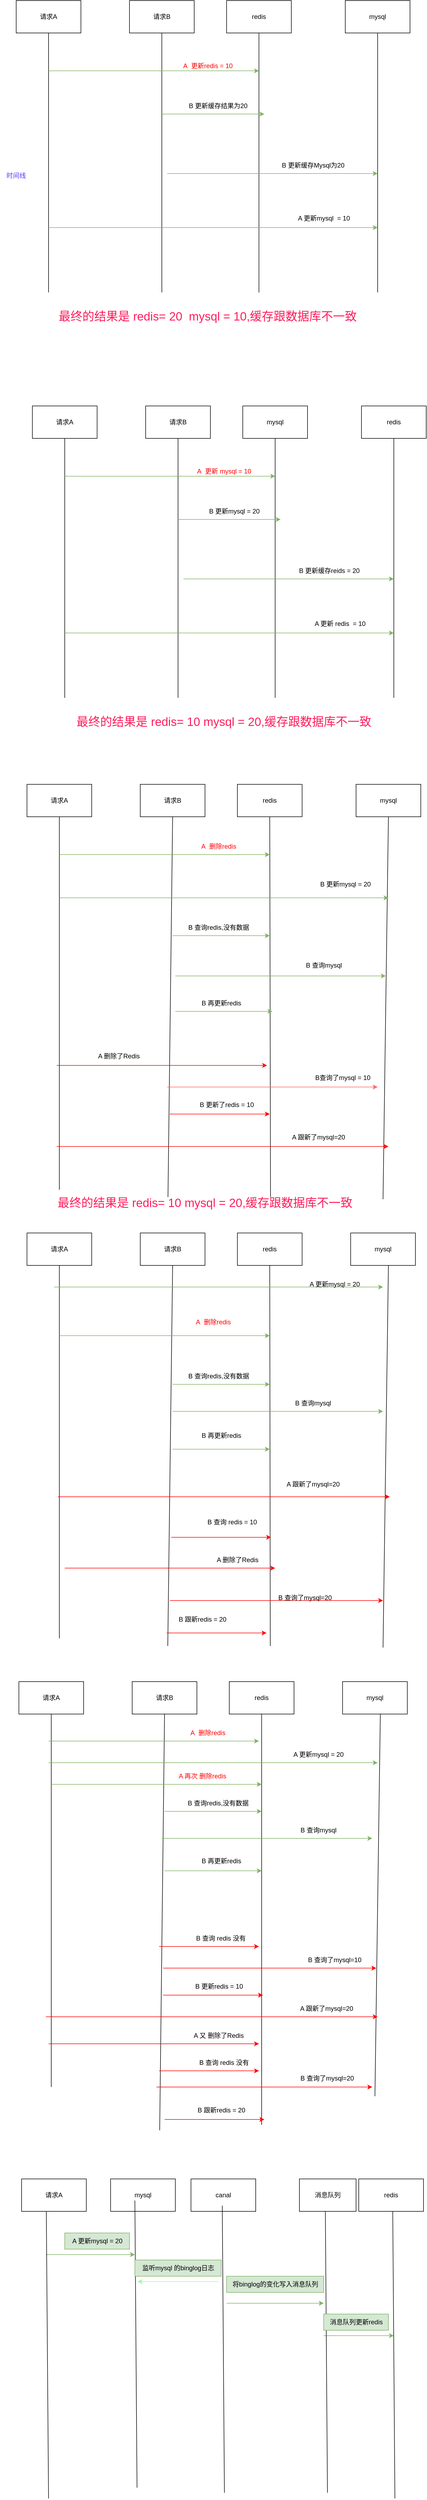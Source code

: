 <mxfile version="26.0.16">
  <diagram name="第 1 页" id="cAeCDcuPgCNeJvF3vo-2">
    <mxGraphModel dx="1018" dy="604" grid="1" gridSize="10" guides="1" tooltips="1" connect="1" arrows="1" fold="1" page="1" pageScale="1" pageWidth="827" pageHeight="1169" math="0" shadow="0">
      <root>
        <mxCell id="0" />
        <mxCell id="1" parent="0" />
        <mxCell id="x8-BClLYdTzJmzPqAORM-2" value="请求A" style="rounded=0;whiteSpace=wrap;html=1;" vertex="1" parent="1">
          <mxGeometry x="40" y="80" width="120" height="60" as="geometry" />
        </mxCell>
        <mxCell id="x8-BClLYdTzJmzPqAORM-3" value="" style="endArrow=none;html=1;rounded=0;entryX=0.5;entryY=1;entryDx=0;entryDy=0;" edge="1" parent="1" target="x8-BClLYdTzJmzPqAORM-2">
          <mxGeometry width="50" height="50" relative="1" as="geometry">
            <mxPoint x="100" y="620" as="sourcePoint" />
            <mxPoint x="440" y="250" as="targetPoint" />
          </mxGeometry>
        </mxCell>
        <mxCell id="x8-BClLYdTzJmzPqAORM-4" value="请求B" style="rounded=0;whiteSpace=wrap;html=1;" vertex="1" parent="1">
          <mxGeometry x="250" y="80" width="120" height="60" as="geometry" />
        </mxCell>
        <mxCell id="x8-BClLYdTzJmzPqAORM-5" value="" style="endArrow=none;html=1;rounded=0;entryX=0.5;entryY=1;entryDx=0;entryDy=0;" edge="1" parent="1" target="x8-BClLYdTzJmzPqAORM-4">
          <mxGeometry width="50" height="50" relative="1" as="geometry">
            <mxPoint x="310" y="620" as="sourcePoint" />
            <mxPoint x="650" y="250" as="targetPoint" />
          </mxGeometry>
        </mxCell>
        <mxCell id="x8-BClLYdTzJmzPqAORM-6" value="redis" style="rounded=0;whiteSpace=wrap;html=1;" vertex="1" parent="1">
          <mxGeometry x="430" y="80" width="120" height="60" as="geometry" />
        </mxCell>
        <mxCell id="x8-BClLYdTzJmzPqAORM-7" value="" style="endArrow=none;html=1;rounded=0;entryX=0.5;entryY=1;entryDx=0;entryDy=0;" edge="1" parent="1" target="x8-BClLYdTzJmzPqAORM-6">
          <mxGeometry width="50" height="50" relative="1" as="geometry">
            <mxPoint x="490" y="620" as="sourcePoint" />
            <mxPoint x="830" y="250" as="targetPoint" />
          </mxGeometry>
        </mxCell>
        <mxCell id="x8-BClLYdTzJmzPqAORM-8" value="mysql" style="rounded=0;whiteSpace=wrap;html=1;" vertex="1" parent="1">
          <mxGeometry x="650" y="80" width="120" height="60" as="geometry" />
        </mxCell>
        <mxCell id="x8-BClLYdTzJmzPqAORM-9" value="" style="endArrow=none;html=1;rounded=0;entryX=0.5;entryY=1;entryDx=0;entryDy=0;" edge="1" parent="1" target="x8-BClLYdTzJmzPqAORM-8">
          <mxGeometry width="50" height="50" relative="1" as="geometry">
            <mxPoint x="710" y="620" as="sourcePoint" />
            <mxPoint x="1050" y="250" as="targetPoint" />
          </mxGeometry>
        </mxCell>
        <mxCell id="x8-BClLYdTzJmzPqAORM-10" value="" style="endArrow=classic;html=1;rounded=0;fillColor=#d5e8d4;strokeColor=#82b366;" edge="1" parent="1">
          <mxGeometry width="50" height="50" relative="1" as="geometry">
            <mxPoint x="100" y="210" as="sourcePoint" />
            <mxPoint x="490" y="210" as="targetPoint" />
          </mxGeometry>
        </mxCell>
        <mxCell id="x8-BClLYdTzJmzPqAORM-11" value="&lt;font style=&quot;color: rgb(255, 0, 0);&quot;&gt;A&amp;nbsp; 更新redis = 10&lt;/font&gt;&lt;div&gt;&lt;font style=&quot;color: rgb(255, 0, 0);&quot;&gt;&lt;br&gt;&lt;/font&gt;&lt;/div&gt;" style="text;html=1;align=center;verticalAlign=middle;resizable=0;points=[];autosize=1;strokeColor=none;fillColor=none;" vertex="1" parent="1">
          <mxGeometry x="340" y="188" width="110" height="40" as="geometry" />
        </mxCell>
        <mxCell id="x8-BClLYdTzJmzPqAORM-12" value="" style="endArrow=classic;html=1;rounded=0;fillColor=#d5e8d4;strokeColor=#82b366;" edge="1" parent="1">
          <mxGeometry width="50" height="50" relative="1" as="geometry">
            <mxPoint x="310" y="290" as="sourcePoint" />
            <mxPoint x="500" y="290" as="targetPoint" />
          </mxGeometry>
        </mxCell>
        <mxCell id="x8-BClLYdTzJmzPqAORM-13" value="B 更新缓存结果为20" style="text;html=1;align=center;verticalAlign=middle;resizable=0;points=[];autosize=1;strokeColor=none;fillColor=none;" vertex="1" parent="1">
          <mxGeometry x="349" y="260" width="130" height="30" as="geometry" />
        </mxCell>
        <mxCell id="x8-BClLYdTzJmzPqAORM-15" value="B 更新缓存Mysql为20" style="text;html=1;align=center;verticalAlign=middle;resizable=0;points=[];autosize=1;strokeColor=none;fillColor=none;" vertex="1" parent="1">
          <mxGeometry x="520" y="370" width="140" height="30" as="geometry" />
        </mxCell>
        <mxCell id="x8-BClLYdTzJmzPqAORM-16" value="" style="endArrow=classic;html=1;rounded=0;fillColor=#d5e8d4;strokeColor=#82b366;" edge="1" parent="1">
          <mxGeometry width="50" height="50" relative="1" as="geometry">
            <mxPoint x="320" y="400" as="sourcePoint" />
            <mxPoint x="710" y="400" as="targetPoint" />
          </mxGeometry>
        </mxCell>
        <mxCell id="x8-BClLYdTzJmzPqAORM-17" value="" style="endArrow=classic;html=1;rounded=0;fillColor=#d5e8d4;strokeColor=#82b366;" edge="1" parent="1">
          <mxGeometry width="50" height="50" relative="1" as="geometry">
            <mxPoint x="100" y="500" as="sourcePoint" />
            <mxPoint x="710" y="500" as="targetPoint" />
          </mxGeometry>
        </mxCell>
        <mxCell id="x8-BClLYdTzJmzPqAORM-18" value="A 更新mysql&amp;nbsp; = 10" style="text;html=1;align=center;verticalAlign=middle;resizable=0;points=[];autosize=1;strokeColor=none;fillColor=none;" vertex="1" parent="1">
          <mxGeometry x="550" y="468" width="120" height="30" as="geometry" />
        </mxCell>
        <mxCell id="x8-BClLYdTzJmzPqAORM-21" value="&lt;font style=&quot;font-size: 22px; color: rgb(255, 30, 92);&quot;&gt;最终的结果是 redis= 20&amp;nbsp; mysql = 10,缓存跟数据库不一致&lt;/font&gt;" style="text;html=1;align=center;verticalAlign=middle;whiteSpace=wrap;rounded=0;shadow=1;" vertex="1" parent="1">
          <mxGeometry x="65" y="650" width="660" height="30" as="geometry" />
        </mxCell>
        <mxCell id="x8-BClLYdTzJmzPqAORM-23" value="&lt;font style=&quot;color: rgb(90, 52, 255);&quot;&gt;时间线&lt;/font&gt;" style="text;html=1;align=center;verticalAlign=middle;whiteSpace=wrap;rounded=0;" vertex="1" parent="1">
          <mxGeometry x="10" y="198" width="60" height="412" as="geometry" />
        </mxCell>
        <mxCell id="x8-BClLYdTzJmzPqAORM-59" value="请求A" style="rounded=0;whiteSpace=wrap;html=1;" vertex="1" parent="1">
          <mxGeometry x="70" y="830" width="120" height="60" as="geometry" />
        </mxCell>
        <mxCell id="x8-BClLYdTzJmzPqAORM-60" value="" style="endArrow=none;html=1;rounded=0;entryX=0.5;entryY=1;entryDx=0;entryDy=0;" edge="1" parent="1" target="x8-BClLYdTzJmzPqAORM-59">
          <mxGeometry width="50" height="50" relative="1" as="geometry">
            <mxPoint x="130" y="1370" as="sourcePoint" />
            <mxPoint x="470" y="1000" as="targetPoint" />
          </mxGeometry>
        </mxCell>
        <mxCell id="x8-BClLYdTzJmzPqAORM-61" value="请求B" style="rounded=0;whiteSpace=wrap;html=1;" vertex="1" parent="1">
          <mxGeometry x="280" y="830" width="120" height="60" as="geometry" />
        </mxCell>
        <mxCell id="x8-BClLYdTzJmzPqAORM-62" value="" style="endArrow=none;html=1;rounded=0;entryX=0.5;entryY=1;entryDx=0;entryDy=0;" edge="1" parent="1" target="x8-BClLYdTzJmzPqAORM-61">
          <mxGeometry width="50" height="50" relative="1" as="geometry">
            <mxPoint x="340" y="1370" as="sourcePoint" />
            <mxPoint x="680" y="1000" as="targetPoint" />
          </mxGeometry>
        </mxCell>
        <mxCell id="x8-BClLYdTzJmzPqAORM-63" value="mysql" style="rounded=0;whiteSpace=wrap;html=1;" vertex="1" parent="1">
          <mxGeometry x="460" y="830" width="120" height="60" as="geometry" />
        </mxCell>
        <mxCell id="x8-BClLYdTzJmzPqAORM-64" value="" style="endArrow=none;html=1;rounded=0;entryX=0.5;entryY=1;entryDx=0;entryDy=0;" edge="1" parent="1" target="x8-BClLYdTzJmzPqAORM-63">
          <mxGeometry width="50" height="50" relative="1" as="geometry">
            <mxPoint x="520" y="1370" as="sourcePoint" />
            <mxPoint x="860" y="1000" as="targetPoint" />
          </mxGeometry>
        </mxCell>
        <mxCell id="x8-BClLYdTzJmzPqAORM-65" value="redis" style="rounded=0;whiteSpace=wrap;html=1;" vertex="1" parent="1">
          <mxGeometry x="680" y="830" width="120" height="60" as="geometry" />
        </mxCell>
        <mxCell id="x8-BClLYdTzJmzPqAORM-66" value="" style="endArrow=none;html=1;rounded=0;entryX=0.5;entryY=1;entryDx=0;entryDy=0;" edge="1" parent="1" target="x8-BClLYdTzJmzPqAORM-65">
          <mxGeometry width="50" height="50" relative="1" as="geometry">
            <mxPoint x="740" y="1370" as="sourcePoint" />
            <mxPoint x="1080" y="1000" as="targetPoint" />
          </mxGeometry>
        </mxCell>
        <mxCell id="x8-BClLYdTzJmzPqAORM-67" value="" style="endArrow=classic;html=1;rounded=0;fillColor=#d5e8d4;strokeColor=#82b366;" edge="1" parent="1">
          <mxGeometry width="50" height="50" relative="1" as="geometry">
            <mxPoint x="130" y="960" as="sourcePoint" />
            <mxPoint x="520" y="960" as="targetPoint" />
          </mxGeometry>
        </mxCell>
        <mxCell id="x8-BClLYdTzJmzPqAORM-68" value="&lt;font style=&quot;color: rgb(255, 0, 0);&quot;&gt;A&amp;nbsp; 更新 mysql = 10&lt;/font&gt;&lt;div&gt;&lt;font style=&quot;color: rgb(255, 0, 0);&quot;&gt;&lt;br&gt;&lt;/font&gt;&lt;/div&gt;" style="text;html=1;align=center;verticalAlign=middle;resizable=0;points=[];autosize=1;strokeColor=none;fillColor=none;" vertex="1" parent="1">
          <mxGeometry x="365" y="938" width="120" height="40" as="geometry" />
        </mxCell>
        <mxCell id="x8-BClLYdTzJmzPqAORM-69" value="" style="endArrow=classic;html=1;rounded=0;fillColor=#d5e8d4;strokeColor=#82b366;" edge="1" parent="1">
          <mxGeometry width="50" height="50" relative="1" as="geometry">
            <mxPoint x="340" y="1040" as="sourcePoint" />
            <mxPoint x="530" y="1040" as="targetPoint" />
          </mxGeometry>
        </mxCell>
        <mxCell id="x8-BClLYdTzJmzPqAORM-70" value="B 更新mysql = 20" style="text;html=1;align=center;verticalAlign=middle;resizable=0;points=[];autosize=1;strokeColor=none;fillColor=none;" vertex="1" parent="1">
          <mxGeometry x="384" y="1010" width="120" height="30" as="geometry" />
        </mxCell>
        <mxCell id="x8-BClLYdTzJmzPqAORM-71" value="B 更新缓存reids = 20" style="text;html=1;align=center;verticalAlign=middle;resizable=0;points=[];autosize=1;strokeColor=none;fillColor=none;" vertex="1" parent="1">
          <mxGeometry x="550" y="1120" width="140" height="30" as="geometry" />
        </mxCell>
        <mxCell id="x8-BClLYdTzJmzPqAORM-72" value="" style="endArrow=classic;html=1;rounded=0;fillColor=#d5e8d4;strokeColor=#82b366;" edge="1" parent="1">
          <mxGeometry width="50" height="50" relative="1" as="geometry">
            <mxPoint x="350" y="1150" as="sourcePoint" />
            <mxPoint x="740" y="1150" as="targetPoint" />
          </mxGeometry>
        </mxCell>
        <mxCell id="x8-BClLYdTzJmzPqAORM-73" value="" style="endArrow=classic;html=1;rounded=0;fillColor=#d5e8d4;strokeColor=#82b366;" edge="1" parent="1">
          <mxGeometry width="50" height="50" relative="1" as="geometry">
            <mxPoint x="130" y="1250" as="sourcePoint" />
            <mxPoint x="740" y="1250" as="targetPoint" />
          </mxGeometry>
        </mxCell>
        <mxCell id="x8-BClLYdTzJmzPqAORM-74" value="A 更新 redis&amp;nbsp; = 10" style="text;html=1;align=center;verticalAlign=middle;resizable=0;points=[];autosize=1;strokeColor=none;fillColor=none;" vertex="1" parent="1">
          <mxGeometry x="580" y="1218" width="120" height="30" as="geometry" />
        </mxCell>
        <mxCell id="x8-BClLYdTzJmzPqAORM-75" value="&lt;font style=&quot;font-size: 22px; color: rgb(255, 30, 92);&quot;&gt;最终的结果是 redis= 10 mysql = 20,缓存跟数据库不一致&lt;/font&gt;" style="text;html=1;align=center;verticalAlign=middle;whiteSpace=wrap;rounded=0;shadow=1;" vertex="1" parent="1">
          <mxGeometry x="95" y="1400" width="660" height="30" as="geometry" />
        </mxCell>
        <mxCell id="x8-BClLYdTzJmzPqAORM-76" value="请求A" style="rounded=0;whiteSpace=wrap;html=1;" vertex="1" parent="1">
          <mxGeometry x="60" y="1530" width="120" height="60" as="geometry" />
        </mxCell>
        <mxCell id="x8-BClLYdTzJmzPqAORM-77" value="" style="endArrow=none;html=1;rounded=0;entryX=0.5;entryY=1;entryDx=0;entryDy=0;" edge="1" parent="1" target="x8-BClLYdTzJmzPqAORM-76">
          <mxGeometry width="50" height="50" relative="1" as="geometry">
            <mxPoint x="120" y="2280" as="sourcePoint" />
            <mxPoint x="460" y="1700" as="targetPoint" />
          </mxGeometry>
        </mxCell>
        <mxCell id="x8-BClLYdTzJmzPqAORM-78" value="请求B" style="rounded=0;whiteSpace=wrap;html=1;" vertex="1" parent="1">
          <mxGeometry x="270" y="1530" width="120" height="60" as="geometry" />
        </mxCell>
        <mxCell id="x8-BClLYdTzJmzPqAORM-79" value="" style="endArrow=none;html=1;rounded=0;entryX=0.5;entryY=1;entryDx=0;entryDy=0;exitX=0.396;exitY=0.122;exitDx=0;exitDy=0;exitPerimeter=0;" edge="1" parent="1" target="x8-BClLYdTzJmzPqAORM-78" source="x8-BClLYdTzJmzPqAORM-92">
          <mxGeometry width="50" height="50" relative="1" as="geometry">
            <mxPoint x="330" y="2070" as="sourcePoint" />
            <mxPoint x="670" y="1700" as="targetPoint" />
          </mxGeometry>
        </mxCell>
        <mxCell id="x8-BClLYdTzJmzPqAORM-80" value="redis" style="rounded=0;whiteSpace=wrap;html=1;" vertex="1" parent="1">
          <mxGeometry x="450" y="1530" width="120" height="60" as="geometry" />
        </mxCell>
        <mxCell id="x8-BClLYdTzJmzPqAORM-81" value="" style="endArrow=none;html=1;rounded=0;entryX=0.5;entryY=1;entryDx=0;entryDy=0;exitX=0.684;exitY=0.122;exitDx=0;exitDy=0;exitPerimeter=0;" edge="1" parent="1" target="x8-BClLYdTzJmzPqAORM-80" source="x8-BClLYdTzJmzPqAORM-92">
          <mxGeometry width="50" height="50" relative="1" as="geometry">
            <mxPoint x="510" y="2070" as="sourcePoint" />
            <mxPoint x="850" y="1700" as="targetPoint" />
          </mxGeometry>
        </mxCell>
        <mxCell id="x8-BClLYdTzJmzPqAORM-82" value="mysql" style="rounded=0;whiteSpace=wrap;html=1;" vertex="1" parent="1">
          <mxGeometry x="670" y="1530" width="120" height="60" as="geometry" />
        </mxCell>
        <mxCell id="x8-BClLYdTzJmzPqAORM-83" value="" style="endArrow=none;html=1;rounded=0;entryX=0.5;entryY=1;entryDx=0;entryDy=0;exitX=1;exitY=0.25;exitDx=0;exitDy=0;" edge="1" parent="1" target="x8-BClLYdTzJmzPqAORM-82" source="x8-BClLYdTzJmzPqAORM-92">
          <mxGeometry width="50" height="50" relative="1" as="geometry">
            <mxPoint x="730" y="2070" as="sourcePoint" />
            <mxPoint x="1070" y="1700" as="targetPoint" />
          </mxGeometry>
        </mxCell>
        <mxCell id="x8-BClLYdTzJmzPqAORM-84" value="" style="endArrow=classic;html=1;rounded=0;fillColor=#d5e8d4;strokeColor=#82b366;" edge="1" parent="1">
          <mxGeometry width="50" height="50" relative="1" as="geometry">
            <mxPoint x="120" y="1660" as="sourcePoint" />
            <mxPoint x="510" y="1660" as="targetPoint" />
          </mxGeometry>
        </mxCell>
        <mxCell id="x8-BClLYdTzJmzPqAORM-85" value="&lt;font style=&quot;color: rgb(255, 0, 0);&quot;&gt;A&amp;nbsp; 删除redis&lt;/font&gt;" style="text;html=1;align=center;verticalAlign=middle;resizable=0;points=[];autosize=1;strokeColor=none;fillColor=none;" vertex="1" parent="1">
          <mxGeometry x="370" y="1630" width="90" height="30" as="geometry" />
        </mxCell>
        <mxCell id="x8-BClLYdTzJmzPqAORM-86" value="" style="endArrow=classic;html=1;rounded=0;fillColor=#d5e8d4;strokeColor=#82b366;" edge="1" parent="1">
          <mxGeometry width="50" height="50" relative="1" as="geometry">
            <mxPoint x="120" y="1740" as="sourcePoint" />
            <mxPoint x="730" y="1740" as="targetPoint" />
          </mxGeometry>
        </mxCell>
        <mxCell id="x8-BClLYdTzJmzPqAORM-87" value="B 更新mysql = 20" style="text;html=1;align=center;verticalAlign=middle;resizable=0;points=[];autosize=1;strokeColor=none;fillColor=none;" vertex="1" parent="1">
          <mxGeometry x="590" y="1700" width="120" height="30" as="geometry" />
        </mxCell>
        <mxCell id="x8-BClLYdTzJmzPqAORM-88" value="B 查询redis,没有数据" style="text;html=1;align=center;verticalAlign=middle;resizable=0;points=[];autosize=1;strokeColor=none;fillColor=none;" vertex="1" parent="1">
          <mxGeometry x="345" y="1780" width="140" height="30" as="geometry" />
        </mxCell>
        <mxCell id="x8-BClLYdTzJmzPqAORM-89" value="" style="endArrow=classic;html=1;rounded=0;fillColor=#d5e8d4;strokeColor=#82b366;" edge="1" parent="1">
          <mxGeometry width="50" height="50" relative="1" as="geometry">
            <mxPoint x="330" y="1810" as="sourcePoint" />
            <mxPoint x="510" y="1810" as="targetPoint" />
          </mxGeometry>
        </mxCell>
        <mxCell id="x8-BClLYdTzJmzPqAORM-90" value="" style="endArrow=classic;html=1;rounded=0;fillColor=#d5e8d4;strokeColor=#82b366;" edge="1" parent="1">
          <mxGeometry width="50" height="50" relative="1" as="geometry">
            <mxPoint x="335" y="1884.5" as="sourcePoint" />
            <mxPoint x="725" y="1884.5" as="targetPoint" />
          </mxGeometry>
        </mxCell>
        <mxCell id="x8-BClLYdTzJmzPqAORM-91" value="B 查询mysql" style="text;html=1;align=center;verticalAlign=middle;resizable=0;points=[];autosize=1;strokeColor=none;fillColor=none;" vertex="1" parent="1">
          <mxGeometry x="565" y="1850" width="90" height="30" as="geometry" />
        </mxCell>
        <mxCell id="x8-BClLYdTzJmzPqAORM-92" value="&lt;font style=&quot;font-size: 22px; color: rgb(255, 30, 92);&quot;&gt;最终的结果是 redis= 10 mysql = 20,缓存跟数据库不一致&lt;/font&gt;" style="text;html=1;align=center;verticalAlign=middle;whiteSpace=wrap;rounded=0;shadow=1;" vertex="1" parent="1">
          <mxGeometry x="60" y="2290" width="660" height="30" as="geometry" />
        </mxCell>
        <mxCell id="x8-BClLYdTzJmzPqAORM-93" value="" style="endArrow=classic;html=1;rounded=0;fillColor=#d5e8d4;strokeColor=#82b366;" edge="1" parent="1">
          <mxGeometry width="50" height="50" relative="1" as="geometry">
            <mxPoint x="335" y="1950" as="sourcePoint" />
            <mxPoint x="515" y="1950" as="targetPoint" />
          </mxGeometry>
        </mxCell>
        <mxCell id="x8-BClLYdTzJmzPqAORM-94" value="B 再更新redis" style="text;html=1;align=center;verticalAlign=middle;resizable=0;points=[];autosize=1;strokeColor=none;fillColor=none;" vertex="1" parent="1">
          <mxGeometry x="370" y="1920" width="100" height="30" as="geometry" />
        </mxCell>
        <mxCell id="x8-BClLYdTzJmzPqAORM-95" value="" style="endArrow=classic;html=1;rounded=0;fillColor=#d5e8d4;strokeColor=#FF0000;" edge="1" parent="1">
          <mxGeometry width="50" height="50" relative="1" as="geometry">
            <mxPoint x="115" y="2050" as="sourcePoint" />
            <mxPoint x="505" y="2050" as="targetPoint" />
          </mxGeometry>
        </mxCell>
        <mxCell id="x8-BClLYdTzJmzPqAORM-96" value="A 删除了Redis" style="text;html=1;align=center;verticalAlign=middle;resizable=0;points=[];autosize=1;strokeColor=none;fillColor=none;" vertex="1" parent="1">
          <mxGeometry x="180" y="2018" width="100" height="30" as="geometry" />
        </mxCell>
        <mxCell id="x8-BClLYdTzJmzPqAORM-97" value="" style="endArrow=classic;html=1;rounded=0;fillColor=#d5e8d4;strokeColor=#FF6666;" edge="1" parent="1">
          <mxGeometry width="50" height="50" relative="1" as="geometry">
            <mxPoint x="320" y="2090" as="sourcePoint" />
            <mxPoint x="710" y="2090" as="targetPoint" />
          </mxGeometry>
        </mxCell>
        <mxCell id="x8-BClLYdTzJmzPqAORM-98" value="B查询了mysql = 10" style="text;html=1;align=center;verticalAlign=middle;resizable=0;points=[];autosize=1;strokeColor=none;fillColor=none;" vertex="1" parent="1">
          <mxGeometry x="580" y="2058" width="130" height="30" as="geometry" />
        </mxCell>
        <mxCell id="x8-BClLYdTzJmzPqAORM-99" value="" style="endArrow=classic;html=1;rounded=0;fillColor=#d5e8d4;strokeColor=#FF0000;" edge="1" parent="1">
          <mxGeometry width="50" height="50" relative="1" as="geometry">
            <mxPoint x="325" y="2140" as="sourcePoint" />
            <mxPoint x="510" y="2140" as="targetPoint" />
          </mxGeometry>
        </mxCell>
        <mxCell id="x8-BClLYdTzJmzPqAORM-100" value="B 更新了redis = 10" style="text;html=1;align=center;verticalAlign=middle;resizable=0;points=[];autosize=1;strokeColor=none;fillColor=none;" vertex="1" parent="1">
          <mxGeometry x="370" y="2108" width="120" height="30" as="geometry" />
        </mxCell>
        <mxCell id="x8-BClLYdTzJmzPqAORM-101" value="" style="endArrow=classic;html=1;rounded=0;fillColor=#d5e8d4;strokeColor=#FF0000;" edge="1" parent="1">
          <mxGeometry width="50" height="50" relative="1" as="geometry">
            <mxPoint x="115" y="2200" as="sourcePoint" />
            <mxPoint x="730" y="2200" as="targetPoint" />
          </mxGeometry>
        </mxCell>
        <mxCell id="x8-BClLYdTzJmzPqAORM-102" value="A 跟新了mysql=20" style="text;html=1;align=center;verticalAlign=middle;resizable=0;points=[];autosize=1;strokeColor=none;fillColor=none;" vertex="1" parent="1">
          <mxGeometry x="540" y="2168" width="120" height="30" as="geometry" />
        </mxCell>
        <mxCell id="x8-BClLYdTzJmzPqAORM-106" value="请求A" style="rounded=0;whiteSpace=wrap;html=1;" vertex="1" parent="1">
          <mxGeometry x="60" y="2360" width="120" height="60" as="geometry" />
        </mxCell>
        <mxCell id="x8-BClLYdTzJmzPqAORM-107" value="" style="endArrow=none;html=1;rounded=0;entryX=0.5;entryY=1;entryDx=0;entryDy=0;" edge="1" parent="1" target="x8-BClLYdTzJmzPqAORM-106">
          <mxGeometry width="50" height="50" relative="1" as="geometry">
            <mxPoint x="120" y="3110" as="sourcePoint" />
            <mxPoint x="460" y="2530" as="targetPoint" />
          </mxGeometry>
        </mxCell>
        <mxCell id="x8-BClLYdTzJmzPqAORM-108" value="请求B" style="rounded=0;whiteSpace=wrap;html=1;" vertex="1" parent="1">
          <mxGeometry x="270" y="2360" width="120" height="60" as="geometry" />
        </mxCell>
        <mxCell id="x8-BClLYdTzJmzPqAORM-109" value="" style="endArrow=none;html=1;rounded=0;entryX=0.5;entryY=1;entryDx=0;entryDy=0;exitX=0.396;exitY=0.122;exitDx=0;exitDy=0;exitPerimeter=0;" edge="1" parent="1" target="x8-BClLYdTzJmzPqAORM-108">
          <mxGeometry width="50" height="50" relative="1" as="geometry">
            <mxPoint x="321" y="3124" as="sourcePoint" />
            <mxPoint x="670" y="2530" as="targetPoint" />
          </mxGeometry>
        </mxCell>
        <mxCell id="x8-BClLYdTzJmzPqAORM-110" value="redis" style="rounded=0;whiteSpace=wrap;html=1;" vertex="1" parent="1">
          <mxGeometry x="450" y="2360" width="120" height="60" as="geometry" />
        </mxCell>
        <mxCell id="x8-BClLYdTzJmzPqAORM-111" value="" style="endArrow=none;html=1;rounded=0;entryX=0.5;entryY=1;entryDx=0;entryDy=0;exitX=0.684;exitY=0.122;exitDx=0;exitDy=0;exitPerimeter=0;" edge="1" parent="1" target="x8-BClLYdTzJmzPqAORM-110">
          <mxGeometry width="50" height="50" relative="1" as="geometry">
            <mxPoint x="511" y="3124" as="sourcePoint" />
            <mxPoint x="850" y="2530" as="targetPoint" />
          </mxGeometry>
        </mxCell>
        <mxCell id="x8-BClLYdTzJmzPqAORM-112" value="" style="endArrow=none;html=1;rounded=0;entryX=0.5;entryY=1;entryDx=0;entryDy=0;exitX=1;exitY=0.25;exitDx=0;exitDy=0;" edge="1" parent="1">
          <mxGeometry width="50" height="50" relative="1" as="geometry">
            <mxPoint x="720" y="3127" as="sourcePoint" />
            <mxPoint x="730" y="2420" as="targetPoint" />
          </mxGeometry>
        </mxCell>
        <mxCell id="x8-BClLYdTzJmzPqAORM-113" value="" style="endArrow=classic;html=1;rounded=0;fillColor=#d5e8d4;strokeColor=#82b366;" edge="1" parent="1">
          <mxGeometry width="50" height="50" relative="1" as="geometry">
            <mxPoint x="120" y="2550" as="sourcePoint" />
            <mxPoint x="510" y="2550" as="targetPoint" />
          </mxGeometry>
        </mxCell>
        <mxCell id="x8-BClLYdTzJmzPqAORM-114" value="&lt;font style=&quot;color: rgb(255, 0, 0);&quot;&gt;A&amp;nbsp; 删除redis&lt;/font&gt;" style="text;html=1;align=center;verticalAlign=middle;resizable=0;points=[];autosize=1;strokeColor=none;fillColor=none;" vertex="1" parent="1">
          <mxGeometry x="360" y="2510" width="90" height="30" as="geometry" />
        </mxCell>
        <mxCell id="x8-BClLYdTzJmzPqAORM-115" value="" style="endArrow=classic;html=1;rounded=0;fillColor=#d5e8d4;strokeColor=#82b366;" edge="1" parent="1">
          <mxGeometry width="50" height="50" relative="1" as="geometry">
            <mxPoint x="110" y="2460" as="sourcePoint" />
            <mxPoint x="720" y="2460" as="targetPoint" />
          </mxGeometry>
        </mxCell>
        <mxCell id="x8-BClLYdTzJmzPqAORM-116" value="A 更新mysql = 20" style="text;html=1;align=center;verticalAlign=middle;resizable=0;points=[];autosize=1;strokeColor=none;fillColor=none;" vertex="1" parent="1">
          <mxGeometry x="570" y="2440" width="120" height="30" as="geometry" />
        </mxCell>
        <mxCell id="x8-BClLYdTzJmzPqAORM-117" value="B 查询redis,没有数据" style="text;html=1;align=center;verticalAlign=middle;resizable=0;points=[];autosize=1;strokeColor=none;fillColor=none;" vertex="1" parent="1">
          <mxGeometry x="345" y="2610" width="140" height="30" as="geometry" />
        </mxCell>
        <mxCell id="x8-BClLYdTzJmzPqAORM-118" value="" style="endArrow=classic;html=1;rounded=0;fillColor=#d5e8d4;strokeColor=#82b366;" edge="1" parent="1">
          <mxGeometry width="50" height="50" relative="1" as="geometry">
            <mxPoint x="330" y="2640" as="sourcePoint" />
            <mxPoint x="510" y="2640" as="targetPoint" />
          </mxGeometry>
        </mxCell>
        <mxCell id="x8-BClLYdTzJmzPqAORM-119" value="" style="endArrow=classic;html=1;rounded=0;fillColor=#d5e8d4;strokeColor=#82b366;" edge="1" parent="1">
          <mxGeometry width="50" height="50" relative="1" as="geometry">
            <mxPoint x="330" y="2690" as="sourcePoint" />
            <mxPoint x="720" y="2690" as="targetPoint" />
          </mxGeometry>
        </mxCell>
        <mxCell id="x8-BClLYdTzJmzPqAORM-120" value="B 查询mysql" style="text;html=1;align=center;verticalAlign=middle;resizable=0;points=[];autosize=1;strokeColor=none;fillColor=none;" vertex="1" parent="1">
          <mxGeometry x="545" y="2660" width="90" height="30" as="geometry" />
        </mxCell>
        <mxCell id="x8-BClLYdTzJmzPqAORM-121" value="" style="endArrow=classic;html=1;rounded=0;fillColor=#d5e8d4;strokeColor=#82b366;" edge="1" parent="1">
          <mxGeometry width="50" height="50" relative="1" as="geometry">
            <mxPoint x="330" y="2760" as="sourcePoint" />
            <mxPoint x="510" y="2760" as="targetPoint" />
          </mxGeometry>
        </mxCell>
        <mxCell id="x8-BClLYdTzJmzPqAORM-122" value="B 再更新redis" style="text;html=1;align=center;verticalAlign=middle;resizable=0;points=[];autosize=1;strokeColor=none;fillColor=none;" vertex="1" parent="1">
          <mxGeometry x="370" y="2720" width="100" height="30" as="geometry" />
        </mxCell>
        <mxCell id="x8-BClLYdTzJmzPqAORM-123" value="" style="endArrow=classic;html=1;rounded=0;fillColor=#d5e8d4;strokeColor=#FF0000;" edge="1" parent="1">
          <mxGeometry width="50" height="50" relative="1" as="geometry">
            <mxPoint x="130" y="2980" as="sourcePoint" />
            <mxPoint x="520" y="2980" as="targetPoint" />
          </mxGeometry>
        </mxCell>
        <mxCell id="x8-BClLYdTzJmzPqAORM-124" value="A 删除了Redis" style="text;html=1;align=center;verticalAlign=middle;resizable=0;points=[];autosize=1;strokeColor=none;fillColor=none;" vertex="1" parent="1">
          <mxGeometry x="400" y="2950" width="100" height="30" as="geometry" />
        </mxCell>
        <mxCell id="x8-BClLYdTzJmzPqAORM-127" value="" style="endArrow=classic;html=1;rounded=0;fillColor=#d5e8d4;strokeColor=#FF0000;" edge="1" parent="1">
          <mxGeometry width="50" height="50" relative="1" as="geometry">
            <mxPoint x="327.5" y="2923" as="sourcePoint" />
            <mxPoint x="512.5" y="2923" as="targetPoint" />
          </mxGeometry>
        </mxCell>
        <mxCell id="x8-BClLYdTzJmzPqAORM-128" value="B 查询 redis = 10" style="text;html=1;align=center;verticalAlign=middle;resizable=0;points=[];autosize=1;strokeColor=none;fillColor=none;" vertex="1" parent="1">
          <mxGeometry x="380" y="2880" width="120" height="30" as="geometry" />
        </mxCell>
        <mxCell id="x8-BClLYdTzJmzPqAORM-129" value="" style="endArrow=classic;html=1;rounded=0;fillColor=#d5e8d4;strokeColor=#FF0000;" edge="1" parent="1">
          <mxGeometry width="50" height="50" relative="1" as="geometry">
            <mxPoint x="117.5" y="2848" as="sourcePoint" />
            <mxPoint x="732.5" y="2848" as="targetPoint" />
          </mxGeometry>
        </mxCell>
        <mxCell id="x8-BClLYdTzJmzPqAORM-130" value="A 跟新了mysql=20" style="text;html=1;align=center;verticalAlign=middle;resizable=0;points=[];autosize=1;strokeColor=none;fillColor=none;" vertex="1" parent="1">
          <mxGeometry x="530" y="2810" width="120" height="30" as="geometry" />
        </mxCell>
        <mxCell id="x8-BClLYdTzJmzPqAORM-131" value="mysql" style="rounded=0;whiteSpace=wrap;html=1;" vertex="1" parent="1">
          <mxGeometry x="660" y="2360" width="120" height="60" as="geometry" />
        </mxCell>
        <mxCell id="x8-BClLYdTzJmzPqAORM-133" value="" style="endArrow=classic;html=1;rounded=0;fillColor=#d5e8d4;strokeColor=#FF0000;" edge="1" parent="1">
          <mxGeometry width="50" height="50" relative="1" as="geometry">
            <mxPoint x="325" y="3040" as="sourcePoint" />
            <mxPoint x="720" y="3040" as="targetPoint" />
          </mxGeometry>
        </mxCell>
        <mxCell id="x8-BClLYdTzJmzPqAORM-134" value="B 查询了mysql=20" style="text;html=1;align=center;verticalAlign=middle;resizable=0;points=[];autosize=1;strokeColor=none;fillColor=none;" vertex="1" parent="1">
          <mxGeometry x="515" y="3020" width="120" height="30" as="geometry" />
        </mxCell>
        <mxCell id="x8-BClLYdTzJmzPqAORM-135" value="" style="endArrow=classic;html=1;rounded=0;fillColor=#d5e8d4;strokeColor=#FF0000;" edge="1" parent="1">
          <mxGeometry width="50" height="50" relative="1" as="geometry">
            <mxPoint x="319" y="3100" as="sourcePoint" />
            <mxPoint x="504" y="3100" as="targetPoint" />
          </mxGeometry>
        </mxCell>
        <mxCell id="x8-BClLYdTzJmzPqAORM-136" value="B 跟新redis = 20" style="text;html=1;align=center;verticalAlign=middle;resizable=0;points=[];autosize=1;strokeColor=none;fillColor=none;" vertex="1" parent="1">
          <mxGeometry x="330" y="3060" width="110" height="30" as="geometry" />
        </mxCell>
        <mxCell id="x8-BClLYdTzJmzPqAORM-164" value="请求A" style="rounded=0;whiteSpace=wrap;html=1;" vertex="1" parent="1">
          <mxGeometry x="45" y="3190" width="120" height="60" as="geometry" />
        </mxCell>
        <mxCell id="x8-BClLYdTzJmzPqAORM-165" value="" style="endArrow=none;html=1;rounded=0;entryX=0.5;entryY=1;entryDx=0;entryDy=0;" edge="1" parent="1" target="x8-BClLYdTzJmzPqAORM-164">
          <mxGeometry width="50" height="50" relative="1" as="geometry">
            <mxPoint x="105" y="3940" as="sourcePoint" />
            <mxPoint x="445" y="3360" as="targetPoint" />
          </mxGeometry>
        </mxCell>
        <mxCell id="x8-BClLYdTzJmzPqAORM-166" value="请求B" style="rounded=0;whiteSpace=wrap;html=1;" vertex="1" parent="1">
          <mxGeometry x="255" y="3190" width="120" height="60" as="geometry" />
        </mxCell>
        <mxCell id="x8-BClLYdTzJmzPqAORM-167" value="" style="endArrow=none;html=1;rounded=0;entryX=0.5;entryY=1;entryDx=0;entryDy=0;" edge="1" parent="1" target="x8-BClLYdTzJmzPqAORM-166">
          <mxGeometry width="50" height="50" relative="1" as="geometry">
            <mxPoint x="306" y="4020" as="sourcePoint" />
            <mxPoint x="655" y="3360" as="targetPoint" />
          </mxGeometry>
        </mxCell>
        <mxCell id="x8-BClLYdTzJmzPqAORM-168" value="redis" style="rounded=0;whiteSpace=wrap;html=1;" vertex="1" parent="1">
          <mxGeometry x="435" y="3190" width="120" height="60" as="geometry" />
        </mxCell>
        <mxCell id="x8-BClLYdTzJmzPqAORM-169" value="" style="endArrow=none;html=1;rounded=0;entryX=0.5;entryY=1;entryDx=0;entryDy=0;" edge="1" parent="1" target="x8-BClLYdTzJmzPqAORM-168">
          <mxGeometry width="50" height="50" relative="1" as="geometry">
            <mxPoint x="495" y="4010" as="sourcePoint" />
            <mxPoint x="835" y="3360" as="targetPoint" />
          </mxGeometry>
        </mxCell>
        <mxCell id="x8-BClLYdTzJmzPqAORM-170" value="" style="endArrow=none;html=1;rounded=0;entryX=0.5;entryY=1;entryDx=0;entryDy=0;exitX=1;exitY=0.25;exitDx=0;exitDy=0;" edge="1" parent="1">
          <mxGeometry width="50" height="50" relative="1" as="geometry">
            <mxPoint x="705" y="3957" as="sourcePoint" />
            <mxPoint x="715" y="3250" as="targetPoint" />
          </mxGeometry>
        </mxCell>
        <mxCell id="x8-BClLYdTzJmzPqAORM-171" value="" style="endArrow=classic;html=1;rounded=0;fillColor=#d5e8d4;strokeColor=#82b366;" edge="1" parent="1">
          <mxGeometry width="50" height="50" relative="1" as="geometry">
            <mxPoint x="105" y="3380" as="sourcePoint" />
            <mxPoint x="495" y="3380" as="targetPoint" />
          </mxGeometry>
        </mxCell>
        <mxCell id="x8-BClLYdTzJmzPqAORM-172" value="&lt;font style=&quot;color: rgb(255, 0, 0);&quot;&gt;A 再次 删除redis&lt;/font&gt;" style="text;html=1;align=center;verticalAlign=middle;resizable=0;points=[];autosize=1;strokeColor=none;fillColor=none;" vertex="1" parent="1">
          <mxGeometry x="330" y="3350" width="110" height="30" as="geometry" />
        </mxCell>
        <mxCell id="x8-BClLYdTzJmzPqAORM-173" value="" style="endArrow=classic;html=1;rounded=0;fillColor=#d5e8d4;strokeColor=#82b366;" edge="1" parent="1">
          <mxGeometry width="50" height="50" relative="1" as="geometry">
            <mxPoint x="100" y="3340" as="sourcePoint" />
            <mxPoint x="710" y="3340" as="targetPoint" />
          </mxGeometry>
        </mxCell>
        <mxCell id="x8-BClLYdTzJmzPqAORM-174" value="A 更新mysql = 20" style="text;html=1;align=center;verticalAlign=middle;resizable=0;points=[];autosize=1;strokeColor=none;fillColor=none;" vertex="1" parent="1">
          <mxGeometry x="540" y="3310" width="120" height="30" as="geometry" />
        </mxCell>
        <mxCell id="x8-BClLYdTzJmzPqAORM-175" value="B 查询redis,没有数据" style="text;html=1;align=center;verticalAlign=middle;resizable=0;points=[];autosize=1;strokeColor=none;fillColor=none;" vertex="1" parent="1">
          <mxGeometry x="344" y="3400" width="140" height="30" as="geometry" />
        </mxCell>
        <mxCell id="x8-BClLYdTzJmzPqAORM-176" value="" style="endArrow=classic;html=1;rounded=0;fillColor=#d5e8d4;strokeColor=#82b366;" edge="1" parent="1">
          <mxGeometry width="50" height="50" relative="1" as="geometry">
            <mxPoint x="315" y="3430" as="sourcePoint" />
            <mxPoint x="495" y="3430" as="targetPoint" />
          </mxGeometry>
        </mxCell>
        <mxCell id="x8-BClLYdTzJmzPqAORM-177" value="" style="endArrow=classic;html=1;rounded=0;fillColor=#d5e8d4;strokeColor=#82b366;" edge="1" parent="1">
          <mxGeometry width="50" height="50" relative="1" as="geometry">
            <mxPoint x="310" y="3480" as="sourcePoint" />
            <mxPoint x="700" y="3480" as="targetPoint" />
          </mxGeometry>
        </mxCell>
        <mxCell id="x8-BClLYdTzJmzPqAORM-178" value="B 查询mysql" style="text;html=1;align=center;verticalAlign=middle;resizable=0;points=[];autosize=1;strokeColor=none;fillColor=none;" vertex="1" parent="1">
          <mxGeometry x="555" y="3450" width="90" height="30" as="geometry" />
        </mxCell>
        <mxCell id="x8-BClLYdTzJmzPqAORM-179" value="" style="endArrow=classic;html=1;rounded=0;fillColor=#d5e8d4;strokeColor=#82b366;" edge="1" parent="1">
          <mxGeometry width="50" height="50" relative="1" as="geometry">
            <mxPoint x="315" y="3540" as="sourcePoint" />
            <mxPoint x="495" y="3540" as="targetPoint" />
          </mxGeometry>
        </mxCell>
        <mxCell id="x8-BClLYdTzJmzPqAORM-180" value="B 再更新redis" style="text;html=1;align=center;verticalAlign=middle;resizable=0;points=[];autosize=1;strokeColor=none;fillColor=none;" vertex="1" parent="1">
          <mxGeometry x="370" y="3507" width="100" height="30" as="geometry" />
        </mxCell>
        <mxCell id="x8-BClLYdTzJmzPqAORM-181" value="" style="endArrow=classic;html=1;rounded=0;fillColor=#d5e8d4;strokeColor=#FF0000;" edge="1" parent="1">
          <mxGeometry width="50" height="50" relative="1" as="geometry">
            <mxPoint x="100" y="3860" as="sourcePoint" />
            <mxPoint x="490" y="3860" as="targetPoint" />
          </mxGeometry>
        </mxCell>
        <mxCell id="x8-BClLYdTzJmzPqAORM-182" value="A 又 删除了Redis" style="text;html=1;align=center;verticalAlign=middle;resizable=0;points=[];autosize=1;strokeColor=none;fillColor=none;" vertex="1" parent="1">
          <mxGeometry x="355" y="3830" width="120" height="30" as="geometry" />
        </mxCell>
        <mxCell id="x8-BClLYdTzJmzPqAORM-183" value="" style="endArrow=classic;html=1;rounded=0;fillColor=#d5e8d4;strokeColor=#FF0000;" edge="1" parent="1">
          <mxGeometry width="50" height="50" relative="1" as="geometry">
            <mxPoint x="305" y="3680" as="sourcePoint" />
            <mxPoint x="490" y="3680" as="targetPoint" />
          </mxGeometry>
        </mxCell>
        <mxCell id="x8-BClLYdTzJmzPqAORM-184" value="B 查询 redis 没有" style="text;html=1;align=center;verticalAlign=middle;resizable=0;points=[];autosize=1;strokeColor=none;fillColor=none;" vertex="1" parent="1">
          <mxGeometry x="359" y="3650" width="120" height="30" as="geometry" />
        </mxCell>
        <mxCell id="x8-BClLYdTzJmzPqAORM-185" value="" style="endArrow=classic;html=1;rounded=0;fillColor=#d5e8d4;strokeColor=#FF0000;" edge="1" parent="1">
          <mxGeometry width="50" height="50" relative="1" as="geometry">
            <mxPoint x="95" y="3810" as="sourcePoint" />
            <mxPoint x="710" y="3810" as="targetPoint" />
          </mxGeometry>
        </mxCell>
        <mxCell id="x8-BClLYdTzJmzPqAORM-186" value="A 跟新了mysql=20" style="text;html=1;align=center;verticalAlign=middle;resizable=0;points=[];autosize=1;strokeColor=none;fillColor=none;" vertex="1" parent="1">
          <mxGeometry x="555" y="3780" width="120" height="30" as="geometry" />
        </mxCell>
        <mxCell id="x8-BClLYdTzJmzPqAORM-187" value="mysql" style="rounded=0;whiteSpace=wrap;html=1;" vertex="1" parent="1">
          <mxGeometry x="645" y="3190" width="120" height="60" as="geometry" />
        </mxCell>
        <mxCell id="x8-BClLYdTzJmzPqAORM-188" value="" style="endArrow=classic;html=1;rounded=0;fillColor=#d5e8d4;strokeColor=#FF0000;" edge="1" parent="1">
          <mxGeometry width="50" height="50" relative="1" as="geometry">
            <mxPoint x="312.5" y="3720" as="sourcePoint" />
            <mxPoint x="707.5" y="3720" as="targetPoint" />
          </mxGeometry>
        </mxCell>
        <mxCell id="x8-BClLYdTzJmzPqAORM-189" value="B 查询了mysql=10" style="text;html=1;align=center;verticalAlign=middle;resizable=0;points=[];autosize=1;strokeColor=none;fillColor=none;" vertex="1" parent="1">
          <mxGeometry x="570" y="3690" width="120" height="30" as="geometry" />
        </mxCell>
        <mxCell id="x8-BClLYdTzJmzPqAORM-192" value="" style="endArrow=classic;html=1;rounded=0;fillColor=#d5e8d4;strokeColor=#82b366;" edge="1" parent="1">
          <mxGeometry width="50" height="50" relative="1" as="geometry">
            <mxPoint x="100" y="3300" as="sourcePoint" />
            <mxPoint x="490" y="3300" as="targetPoint" />
            <Array as="points">
              <mxPoint x="305" y="3300" />
            </Array>
          </mxGeometry>
        </mxCell>
        <mxCell id="x8-BClLYdTzJmzPqAORM-193" value="&lt;font style=&quot;color: rgb(255, 0, 0);&quot;&gt;A&amp;nbsp; 删除redis&lt;/font&gt;" style="text;html=1;align=center;verticalAlign=middle;resizable=0;points=[];autosize=1;strokeColor=none;fillColor=none;" vertex="1" parent="1">
          <mxGeometry x="350" y="3270" width="90" height="30" as="geometry" />
        </mxCell>
        <mxCell id="x8-BClLYdTzJmzPqAORM-194" value="" style="endArrow=classic;html=1;rounded=0;fillColor=#d5e8d4;strokeColor=#FF0000;" edge="1" parent="1">
          <mxGeometry width="50" height="50" relative="1" as="geometry">
            <mxPoint x="312.5" y="3770" as="sourcePoint" />
            <mxPoint x="497.5" y="3770" as="targetPoint" />
          </mxGeometry>
        </mxCell>
        <mxCell id="x8-BClLYdTzJmzPqAORM-195" value="&lt;span style=&quot;color: rgb(0, 0, 0); font-family: Helvetica; font-size: 12px; font-style: normal; font-variant-ligatures: normal; font-variant-caps: normal; font-weight: 400; letter-spacing: normal; orphans: 2; text-align: center; text-indent: 0px; text-transform: none; widows: 2; word-spacing: 0px; -webkit-text-stroke-width: 0px; white-space: nowrap; background-color: rgb(251, 251, 251); text-decoration-thickness: initial; text-decoration-style: initial; text-decoration-color: initial; float: none; display: inline !important;&quot;&gt;B 更新redis = 10&lt;/span&gt;" style="text;whiteSpace=wrap;html=1;" vertex="1" parent="1">
          <mxGeometry x="370" y="3740" width="130" height="40" as="geometry" />
        </mxCell>
        <mxCell id="x8-BClLYdTzJmzPqAORM-196" value="B 查询 redis 没有" style="text;html=1;align=center;verticalAlign=middle;resizable=0;points=[];autosize=1;strokeColor=none;fillColor=none;" vertex="1" parent="1">
          <mxGeometry x="365" y="3880" width="120" height="30" as="geometry" />
        </mxCell>
        <mxCell id="x8-BClLYdTzJmzPqAORM-197" value="" style="endArrow=classic;html=1;rounded=0;fillColor=#d5e8d4;strokeColor=#FF0000;" edge="1" parent="1">
          <mxGeometry width="50" height="50" relative="1" as="geometry">
            <mxPoint x="305" y="3910" as="sourcePoint" />
            <mxPoint x="490" y="3910" as="targetPoint" />
          </mxGeometry>
        </mxCell>
        <mxCell id="x8-BClLYdTzJmzPqAORM-199" value="" style="endArrow=classic;html=1;rounded=0;fillColor=#d5e8d4;strokeColor=#FF0000;" edge="1" parent="1">
          <mxGeometry width="50" height="50" relative="1" as="geometry">
            <mxPoint x="300" y="3940" as="sourcePoint" />
            <mxPoint x="700" y="3940" as="targetPoint" />
          </mxGeometry>
        </mxCell>
        <mxCell id="x8-BClLYdTzJmzPqAORM-200" value="&lt;span style=&quot;color: rgb(0, 0, 0); font-family: Helvetica; font-size: 12px; font-style: normal; font-variant-ligatures: normal; font-variant-caps: normal; font-weight: 400; letter-spacing: normal; orphans: 2; text-align: center; text-indent: 0px; text-transform: none; widows: 2; word-spacing: 0px; -webkit-text-stroke-width: 0px; white-space: nowrap; background-color: rgb(251, 251, 251); text-decoration-thickness: initial; text-decoration-style: initial; text-decoration-color: initial; float: none; display: inline !important;&quot;&gt;B 查询了mysql=20&lt;/span&gt;" style="text;whiteSpace=wrap;html=1;" vertex="1" parent="1">
          <mxGeometry x="565" y="3910" width="130" height="40" as="geometry" />
        </mxCell>
        <mxCell id="x8-BClLYdTzJmzPqAORM-201" value="" style="endArrow=classic;html=1;rounded=0;fillColor=#d5e8d4;strokeColor=#FF0000;" edge="1" parent="1">
          <mxGeometry width="50" height="50" relative="1" as="geometry">
            <mxPoint x="315" y="4000" as="sourcePoint" />
            <mxPoint x="500" y="4000" as="targetPoint" />
          </mxGeometry>
        </mxCell>
        <mxCell id="x8-BClLYdTzJmzPqAORM-202" value="B 跟新redis = 20" style="text;html=1;align=center;verticalAlign=middle;resizable=0;points=[];autosize=1;strokeColor=none;fillColor=none;" vertex="1" parent="1">
          <mxGeometry x="365" y="3968" width="110" height="30" as="geometry" />
        </mxCell>
        <mxCell id="x8-BClLYdTzJmzPqAORM-203" value="请求A" style="rounded=0;whiteSpace=wrap;html=1;" vertex="1" parent="1">
          <mxGeometry x="50" y="4110" width="120" height="60" as="geometry" />
        </mxCell>
        <mxCell id="x8-BClLYdTzJmzPqAORM-204" value="mysql" style="rounded=0;whiteSpace=wrap;html=1;" vertex="1" parent="1">
          <mxGeometry x="215" y="4110" width="120" height="60" as="geometry" />
        </mxCell>
        <mxCell id="x8-BClLYdTzJmzPqAORM-205" value="canal" style="rounded=0;whiteSpace=wrap;html=1;" vertex="1" parent="1">
          <mxGeometry x="364" y="4110" width="120" height="60" as="geometry" />
        </mxCell>
        <mxCell id="x8-BClLYdTzJmzPqAORM-208" value="" style="endArrow=classic;html=1;rounded=0;fillColor=#d5e8d4;strokeColor=#82b366;" edge="1" parent="1">
          <mxGeometry width="50" height="50" relative="1" as="geometry">
            <mxPoint x="95" y="4250" as="sourcePoint" />
            <mxPoint x="260" y="4250" as="targetPoint" />
          </mxGeometry>
        </mxCell>
        <mxCell id="x8-BClLYdTzJmzPqAORM-209" value="A 更新mysql = 20" style="text;html=1;align=center;verticalAlign=middle;resizable=0;points=[];autosize=1;strokeColor=#82b366;fillColor=#d5e8d4;" vertex="1" parent="1">
          <mxGeometry x="130" y="4210" width="120" height="30" as="geometry" />
        </mxCell>
        <mxCell id="x8-BClLYdTzJmzPqAORM-211" value="" style="endArrow=classic;html=1;rounded=0;fillColor=#d5e8d4;strokeColor=#82b366;" edge="1" parent="1">
          <mxGeometry width="50" height="50" relative="1" as="geometry">
            <mxPoint x="610" y="4400" as="sourcePoint" />
            <mxPoint x="740" y="4400" as="targetPoint" />
          </mxGeometry>
        </mxCell>
        <mxCell id="x8-BClLYdTzJmzPqAORM-216" value="redis" style="rounded=0;whiteSpace=wrap;html=1;" vertex="1" parent="1">
          <mxGeometry x="675" y="4110" width="120" height="60" as="geometry" />
        </mxCell>
        <mxCell id="x8-BClLYdTzJmzPqAORM-217" value="" style="endArrow=none;html=1;rounded=0;entryX=0.382;entryY=1.007;entryDx=0;entryDy=0;entryPerimeter=0;" edge="1" parent="1" target="x8-BClLYdTzJmzPqAORM-203">
          <mxGeometry width="50" height="50" relative="1" as="geometry">
            <mxPoint x="100" y="4701.111" as="sourcePoint" />
            <mxPoint x="420" y="4100" as="targetPoint" />
          </mxGeometry>
        </mxCell>
        <mxCell id="x8-BClLYdTzJmzPqAORM-218" value="" style="endArrow=none;html=1;rounded=0;entryX=0.382;entryY=1.007;entryDx=0;entryDy=0;entryPerimeter=0;" edge="1" parent="1">
          <mxGeometry width="50" height="50" relative="1" as="geometry">
            <mxPoint x="264" y="4681.111" as="sourcePoint" />
            <mxPoint x="260" y="4150" as="targetPoint" />
          </mxGeometry>
        </mxCell>
        <mxCell id="x8-BClLYdTzJmzPqAORM-219" value="" style="endArrow=none;html=1;rounded=0;entryX=0.382;entryY=1.007;entryDx=0;entryDy=0;entryPerimeter=0;" edge="1" parent="1">
          <mxGeometry width="50" height="50" relative="1" as="geometry">
            <mxPoint x="426" y="4690.551" as="sourcePoint" />
            <mxPoint x="422" y="4159.44" as="targetPoint" />
          </mxGeometry>
        </mxCell>
        <mxCell id="x8-BClLYdTzJmzPqAORM-220" value="" style="endArrow=none;html=1;rounded=0;entryX=0.382;entryY=1.007;entryDx=0;entryDy=0;entryPerimeter=0;" edge="1" parent="1">
          <mxGeometry width="50" height="50" relative="1" as="geometry">
            <mxPoint x="742" y="4701.111" as="sourcePoint" />
            <mxPoint x="738" y="4170" as="targetPoint" />
          </mxGeometry>
        </mxCell>
        <mxCell id="x8-BClLYdTzJmzPqAORM-221" value="" style="endArrow=none;html=1;rounded=0;entryX=0.382;entryY=1.007;entryDx=0;entryDy=0;entryPerimeter=0;" edge="1" parent="1">
          <mxGeometry width="50" height="50" relative="1" as="geometry">
            <mxPoint x="617" y="4690.551" as="sourcePoint" />
            <mxPoint x="613" y="4159.44" as="targetPoint" />
          </mxGeometry>
        </mxCell>
        <mxCell id="x8-BClLYdTzJmzPqAORM-222" value="消息队列" style="rounded=0;whiteSpace=wrap;html=1;" vertex="1" parent="1">
          <mxGeometry x="565" y="4110" width="105" height="60" as="geometry" />
        </mxCell>
        <mxCell id="x8-BClLYdTzJmzPqAORM-223" value="" style="endArrow=classic;html=1;rounded=0;strokeColor=#99FF99;" edge="1" parent="1">
          <mxGeometry width="50" height="50" relative="1" as="geometry">
            <mxPoint x="415" y="4300" as="sourcePoint" />
            <mxPoint x="265" y="4300" as="targetPoint" />
          </mxGeometry>
        </mxCell>
        <mxCell id="x8-BClLYdTzJmzPqAORM-224" value="监听mysql 的binglog日志" style="text;html=1;align=center;verticalAlign=middle;resizable=0;points=[];autosize=1;strokeColor=#82b366;fillColor=#d5e8d4;" vertex="1" parent="1">
          <mxGeometry x="260" y="4260" width="160" height="30" as="geometry" />
        </mxCell>
        <mxCell id="x8-BClLYdTzJmzPqAORM-225" value="" style="endArrow=classic;html=1;rounded=0;fillColor=#d5e8d4;strokeColor=#82b366;" edge="1" parent="1">
          <mxGeometry width="50" height="50" relative="1" as="geometry">
            <mxPoint x="430" y="4340" as="sourcePoint" />
            <mxPoint x="610" y="4340" as="targetPoint" />
          </mxGeometry>
        </mxCell>
        <mxCell id="x8-BClLYdTzJmzPqAORM-226" value="将binglog的变化写入消息队列" style="text;html=1;align=center;verticalAlign=middle;resizable=0;points=[];autosize=1;strokeColor=#82b366;fillColor=#d5e8d4;" vertex="1" parent="1">
          <mxGeometry x="430" y="4290" width="180" height="30" as="geometry" />
        </mxCell>
        <mxCell id="x8-BClLYdTzJmzPqAORM-227" value="消息队列更新redis" style="text;html=1;align=center;verticalAlign=middle;resizable=0;points=[];autosize=1;strokeColor=#82b366;fillColor=#d5e8d4;" vertex="1" parent="1">
          <mxGeometry x="610" y="4360" width="120" height="30" as="geometry" />
        </mxCell>
      </root>
    </mxGraphModel>
  </diagram>
</mxfile>
